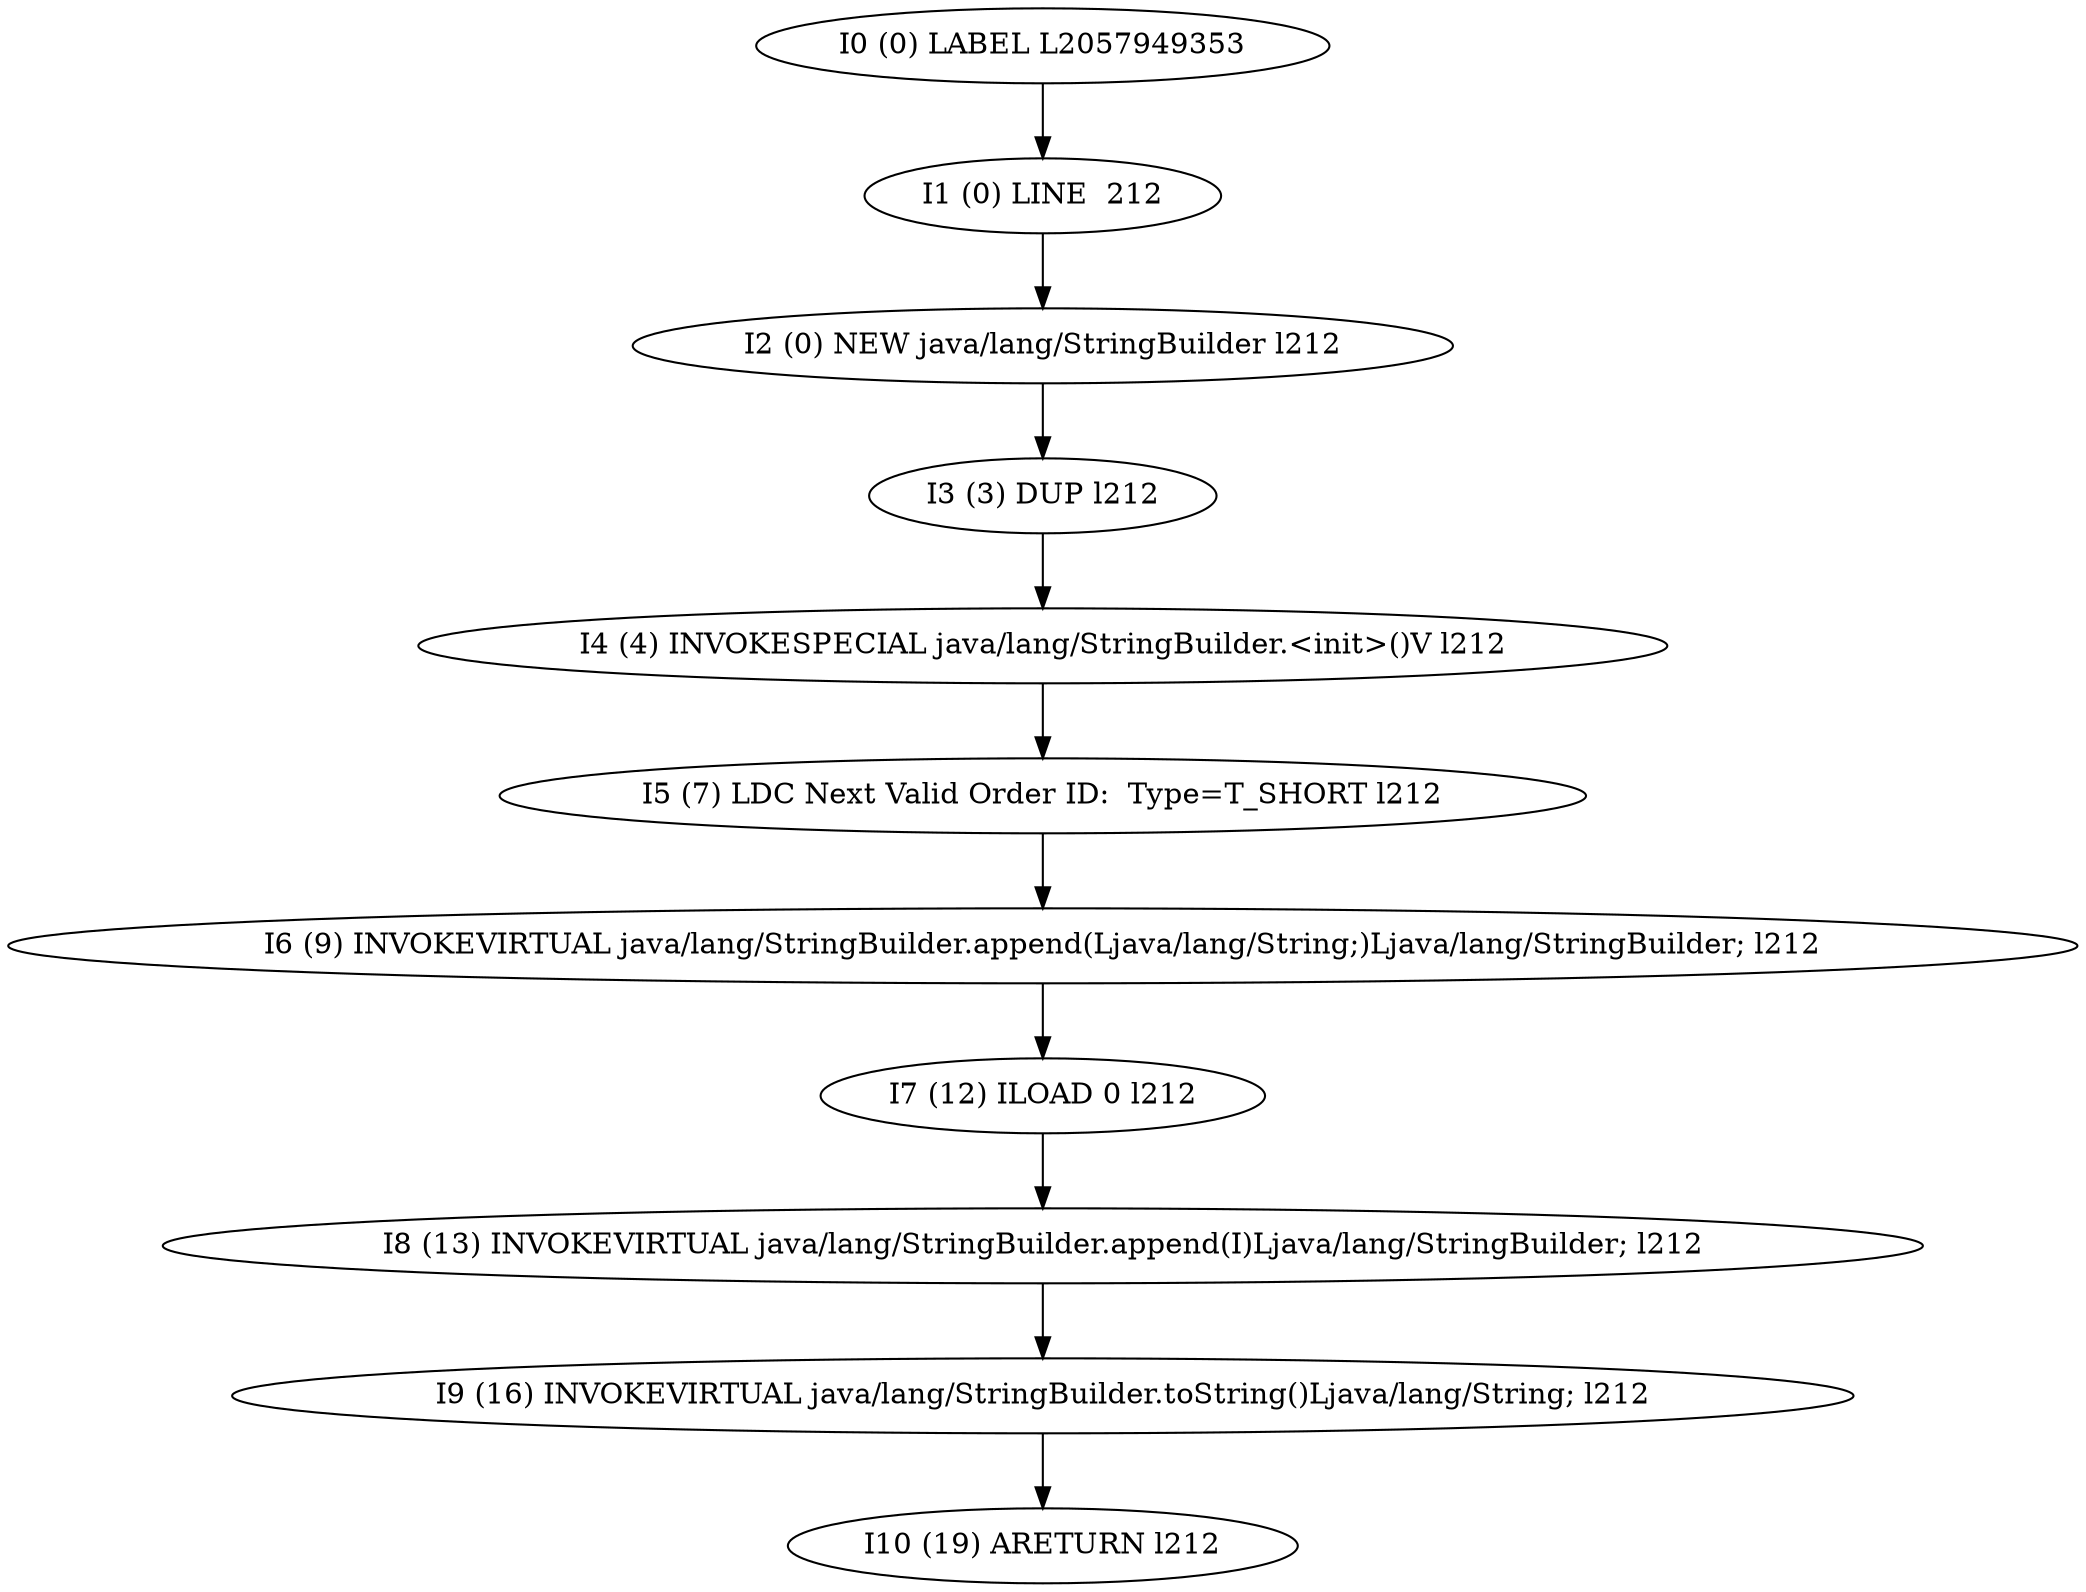 digraph G {
  1 [ label="I0 (0) LABEL L2057949353" ];
  2 [ label="I1 (0) LINE  212" ];
  3 [ label="I2 (0) NEW java/lang/StringBuilder l212" ];
  4 [ label="I3 (3) DUP l212" ];
  5 [ label="I4 (4) INVOKESPECIAL java/lang/StringBuilder.<init>()V l212" ];
  6 [ label="I5 (7) LDC Next Valid Order ID:  Type=T_SHORT l212" ];
  7 [ label="I6 (9) INVOKEVIRTUAL java/lang/StringBuilder.append(Ljava/lang/String;)Ljava/lang/StringBuilder; l212" ];
  8 [ label="I7 (12) ILOAD 0 l212" ];
  9 [ label="I8 (13) INVOKEVIRTUAL java/lang/StringBuilder.append(I)Ljava/lang/StringBuilder; l212" ];
  10 [ label="I9 (16) INVOKEVIRTUAL java/lang/StringBuilder.toString()Ljava/lang/String; l212" ];
  11 [ label="I10 (19) ARETURN l212" ];
  1 -> 2 [ label="" ];
  2 -> 3 [ label="" ];
  3 -> 4 [ label="" ];
  4 -> 5 [ label="" ];
  5 -> 6 [ label="" ];
  6 -> 7 [ label="" ];
  7 -> 8 [ label="" ];
  8 -> 9 [ label="" ];
  9 -> 10 [ label="" ];
  10 -> 11 [ label="" ];
}
